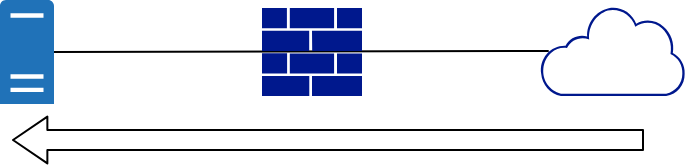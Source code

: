 <mxfile version="20.6.2" type="github">
  <diagram id="GQrZU6SEMqqAmYGPDlv7" name="페이지-1">
    <mxGraphModel dx="1091" dy="505" grid="0" gridSize="10" guides="1" tooltips="1" connect="1" arrows="1" fold="1" page="0" pageScale="1" pageWidth="827" pageHeight="1169" math="0" shadow="0">
      <root>
        <mxCell id="0" />
        <mxCell id="WVftZPUpkxEC_noE6ZOG-6" value="zone" style="locked=1;" parent="0" />
        <mxCell id="WVftZPUpkxEC_noE6ZOG-10" value="arrow" parent="0" />
        <mxCell id="WVftZPUpkxEC_noE6ZOG-12" value="" style="edgeStyle=none;orthogonalLoop=1;jettySize=auto;html=1;shape=flexArrow;rounded=1;startSize=8;endSize=5.393;fontSize=12;endArrow=open;sourcePerimeterSpacing=8;targetPerimeterSpacing=8;curved=1;endWidth=12.414;" edge="1" parent="WVftZPUpkxEC_noE6ZOG-10">
          <mxGeometry width="140" relative="1" as="geometry">
            <mxPoint x="204" y="96" as="sourcePoint" />
            <mxPoint x="-112" y="96" as="targetPoint" />
            <Array as="points" />
          </mxGeometry>
        </mxCell>
        <mxCell id="WVftZPUpkxEC_noE6ZOG-13" value="" style="endArrow=none;html=1;rounded=0;fontSize=12;startSize=14;endSize=14;sourcePerimeterSpacing=8;targetPerimeterSpacing=8;curved=1;entryX=0.06;entryY=0.5;entryDx=0;entryDy=0;entryPerimeter=0;" edge="1" parent="WVftZPUpkxEC_noE6ZOG-10" target="WVftZPUpkxEC_noE6ZOG-9">
          <mxGeometry width="50" height="50" relative="1" as="geometry">
            <mxPoint x="-91" y="51.959" as="sourcePoint" />
            <mxPoint x="148.355" y="51.5" as="targetPoint" />
          </mxGeometry>
        </mxCell>
        <mxCell id="1" value="nodes" style="locked=1;" parent="0" />
        <mxCell id="WVftZPUpkxEC_noE6ZOG-7" value="" style="sketch=0;aspect=fixed;pointerEvents=1;shadow=0;dashed=0;html=1;strokeColor=none;labelPosition=center;verticalLabelPosition=bottom;verticalAlign=top;align=center;fillColor=#00188D;shape=mxgraph.mscae.enterprise.firewall;fontSize=16;" vertex="1" parent="1">
          <mxGeometry x="13" y="30" width="50" height="44" as="geometry" />
        </mxCell>
        <mxCell id="WVftZPUpkxEC_noE6ZOG-8" value="" style="sketch=0;pointerEvents=1;shadow=0;dashed=0;html=1;strokeColor=none;labelPosition=center;verticalLabelPosition=bottom;verticalAlign=top;outlineConnect=0;align=center;shape=mxgraph.office.servers.physical_host;fillColor=#2072B8;fontSize=16;" vertex="1" parent="1">
          <mxGeometry x="-118" y="26" width="27" height="52" as="geometry" />
        </mxCell>
        <mxCell id="WVftZPUpkxEC_noE6ZOG-9" value="" style="sketch=0;aspect=fixed;pointerEvents=1;shadow=0;dashed=0;html=1;strokeColor=none;labelPosition=center;verticalLabelPosition=bottom;verticalAlign=top;align=center;fillColor=#00188D;shape=mxgraph.mscae.enterprise.internet_hollow;fontSize=16;" vertex="1" parent="1">
          <mxGeometry x="152" y="29" width="72.58" height="45" as="geometry" />
        </mxCell>
      </root>
    </mxGraphModel>
  </diagram>
</mxfile>
